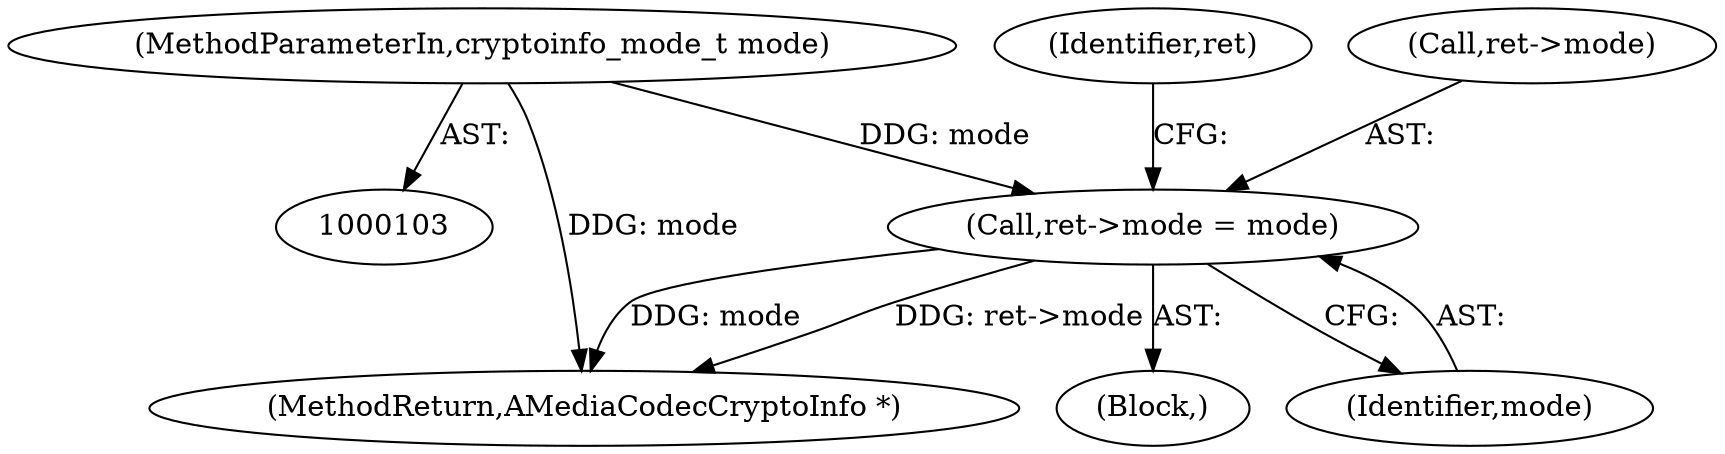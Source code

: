 digraph "0_Android_2b4667baa5a2badbdfec1794156ee17d4afef37c@pointer" {
"1000166" [label="(Call,ret->mode = mode)"];
"1000107" [label="(MethodParameterIn,cryptoinfo_mode_t mode)"];
"1000107" [label="(MethodParameterIn,cryptoinfo_mode_t mode)"];
"1000223" [label="(MethodReturn,AMediaCodecCryptoInfo *)"];
"1000166" [label="(Call,ret->mode = mode)"];
"1000110" [label="(Block,)"];
"1000174" [label="(Identifier,ret)"];
"1000167" [label="(Call,ret->mode)"];
"1000170" [label="(Identifier,mode)"];
"1000166" -> "1000110"  [label="AST: "];
"1000166" -> "1000170"  [label="CFG: "];
"1000167" -> "1000166"  [label="AST: "];
"1000170" -> "1000166"  [label="AST: "];
"1000174" -> "1000166"  [label="CFG: "];
"1000166" -> "1000223"  [label="DDG: ret->mode"];
"1000166" -> "1000223"  [label="DDG: mode"];
"1000107" -> "1000166"  [label="DDG: mode"];
"1000107" -> "1000103"  [label="AST: "];
"1000107" -> "1000223"  [label="DDG: mode"];
}
